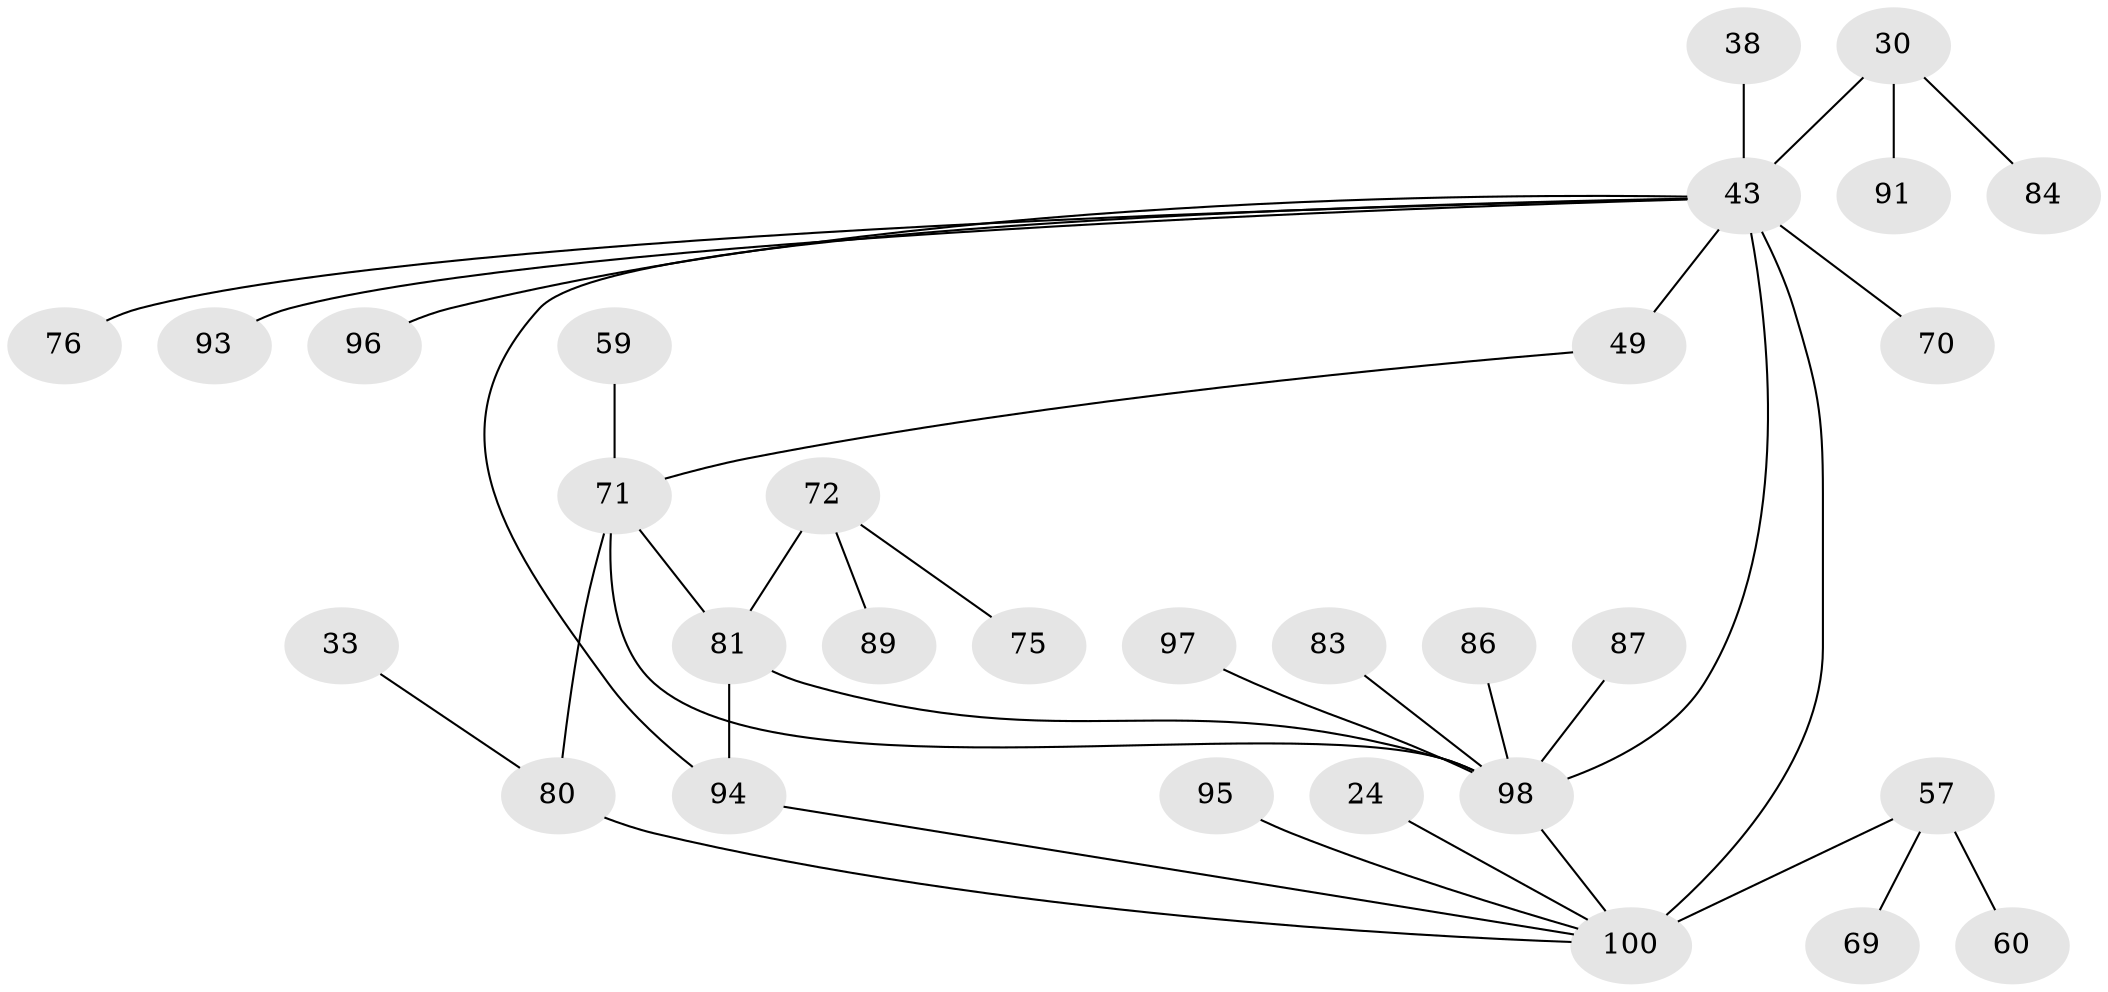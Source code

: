 // original degree distribution, {7: 0.02, 3: 0.17, 5: 0.05, 6: 0.02, 4: 0.11, 2: 0.29, 1: 0.34}
// Generated by graph-tools (version 1.1) at 2025/44/03/04/25 21:44:44]
// undirected, 30 vertices, 35 edges
graph export_dot {
graph [start="1"]
  node [color=gray90,style=filled];
  24;
  30 [super="+20"];
  33;
  38;
  43 [super="+4+11+3"];
  49 [super="+2"];
  57 [super="+32+50"];
  59;
  60;
  69;
  70;
  71 [super="+68+63"];
  72 [super="+48+51+52+61"];
  75;
  76;
  80 [super="+23"];
  81 [super="+25+29+53"];
  83;
  84 [super="+39"];
  86;
  87;
  89;
  91;
  93 [super="+79"];
  94 [super="+92"];
  95;
  96;
  97;
  98 [super="+67+90+55+62+78"];
  100 [super="+22+99"];
  24 -- 100;
  30 -- 91;
  30 -- 43 [weight=2];
  30 -- 84;
  33 -- 80;
  38 -- 43;
  43 -- 70;
  43 -- 76;
  43 -- 49 [weight=2];
  43 -- 96;
  43 -- 100 [weight=4];
  43 -- 93;
  43 -- 98 [weight=3];
  43 -- 94;
  49 -- 71;
  57 -- 100 [weight=2];
  57 -- 60;
  57 -- 69;
  59 -- 71;
  71 -- 98 [weight=3];
  71 -- 81 [weight=2];
  71 -- 80;
  72 -- 81 [weight=2];
  72 -- 89;
  72 -- 75;
  80 -- 100 [weight=2];
  81 -- 98;
  81 -- 94 [weight=2];
  83 -- 98;
  86 -- 98;
  87 -- 98;
  94 -- 100;
  95 -- 100;
  97 -- 98;
  98 -- 100;
}
